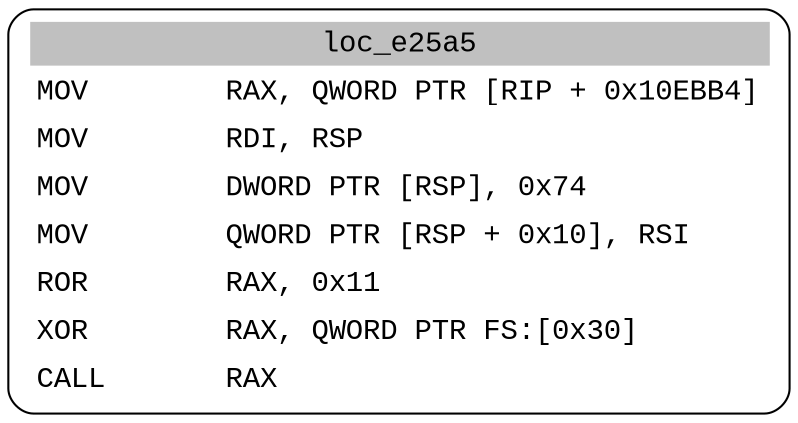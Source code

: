digraph asm_graph {
1941 [
shape="Mrecord" fontname="Courier New"label =<<table border="0" cellborder="0" cellpadding="3"><tr><td align="center" colspan="2" bgcolor="grey">loc_e25a5</td></tr><tr><td align="left">MOV        RAX, QWORD PTR [RIP + 0x10EBB4]</td></tr><tr><td align="left">MOV        RDI, RSP</td></tr><tr><td align="left">MOV        DWORD PTR [RSP], 0x74</td></tr><tr><td align="left">MOV        QWORD PTR [RSP + 0x10], RSI</td></tr><tr><td align="left">ROR        RAX, 0x11</td></tr><tr><td align="left">XOR        RAX, QWORD PTR FS:[0x30]</td></tr><tr><td align="left">CALL       RAX</td></tr></table>> ];
}